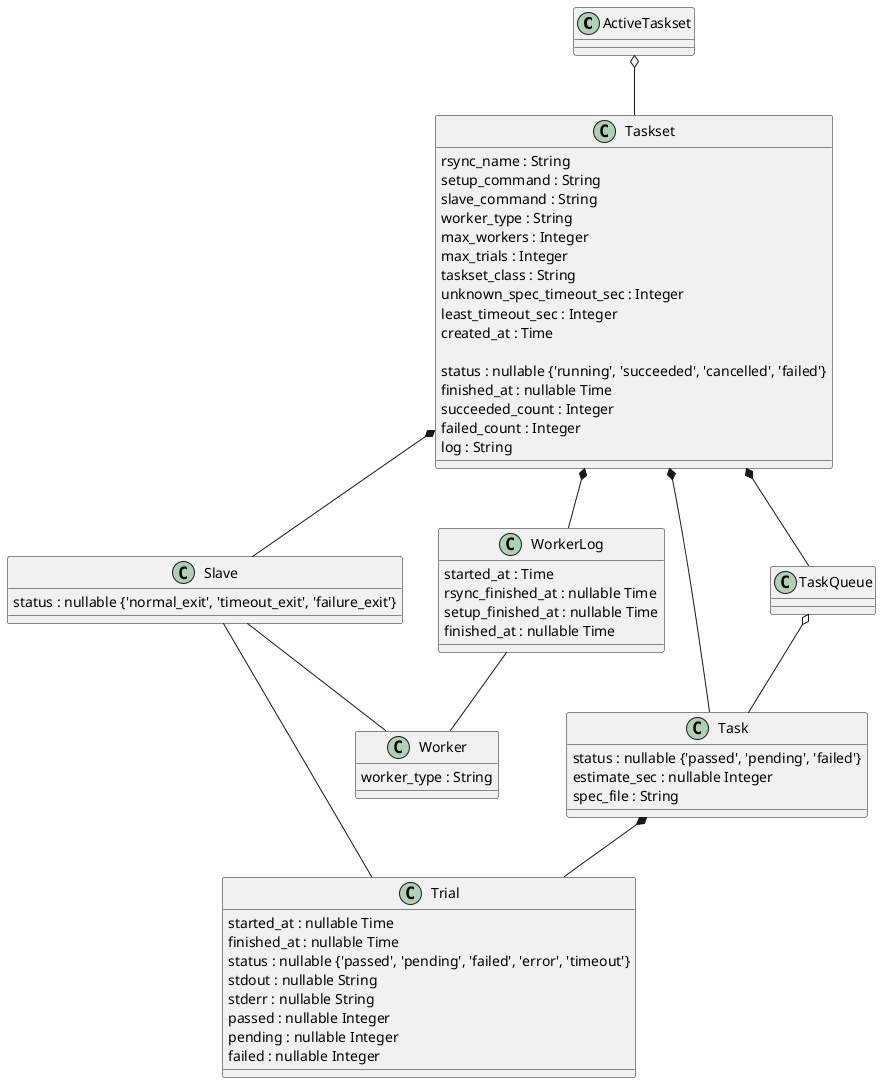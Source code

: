 @startuml

ActiveTaskset o-- Taskset

class Taskset {
  rsync_name : String
  setup_command : String
  slave_command : String
  worker_type : String
  max_workers : Integer
  max_trials : Integer
  taskset_class : String
  unknown_spec_timeout_sec : Integer
  least_timeout_sec : Integer
  created_at : Time

  status : nullable {'running', 'succeeded', 'cancelled', 'failed'}
  finished_at : nullable Time
  succeeded_count : Integer
  failed_count : Integer
  log : String
}

Taskset *-- Slave
Taskset *-- WorkerLog
Taskset *-- Task
Taskset *-- TaskQueue

class TaskQueue {
}

TaskQueue o-- Task

class Task {
  status : nullable {'passed', 'pending', 'failed'}
  estimate_sec : nullable Integer
  spec_file : String
}

Task *-- Trial

class Trial {
  started_at : nullable Time
  finished_at : nullable Time
  status : nullable {'passed', 'pending', 'failed', 'error', 'timeout'}
  stdout : nullable String
  stderr : nullable String
  passed : nullable Integer
  pending : nullable Integer
  failed : nullable Integer
}

class Slave {
  status : nullable {'normal_exit', 'timeout_exit', 'failure_exit'}
}

Slave -- Trial
Slave -- Worker

class WorkerLog {
  started_at : Time
  rsync_finished_at : nullable Time
  setup_finished_at : nullable Time
  finished_at : nullable Time
}

WorkerLog -- Worker

class Worker {
  worker_type : String
}

@enduml
